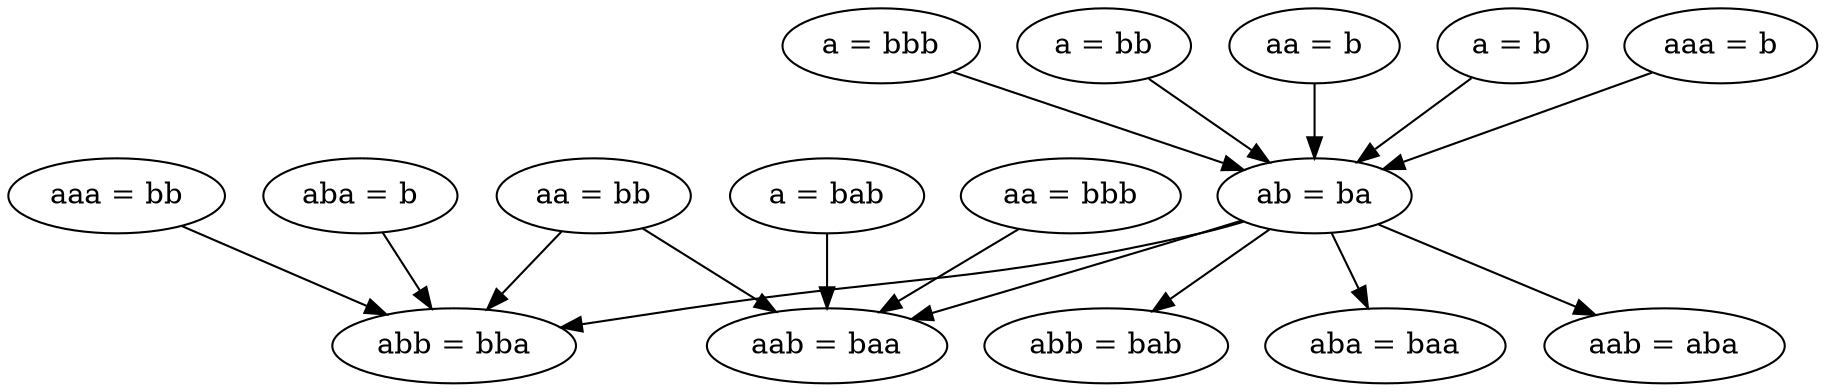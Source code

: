 digraph finite_state_machine {
	rankdir=TB;
	node [shape = ellipse];
	"a = bbb" -> "ab = ba"
	"a = bb" -> "ab = ba"
	"ab = ba" -> "abb = bba"
	"ab = ba" -> "abb = bab"
	"ab = ba" -> "aba = baa"
	"ab = ba" -> "aab = baa"
	"ab = ba" -> "aab = aba"
	"aa = b" -> "ab = ba"
	"aa = bb" -> "abb = bba"
	"aa = bb" -> "aab = baa"
	"aaa = bb" -> "abb = bba"
	"a = bab" -> "aab = baa"
	"aa = bbb" -> "aab = baa"
	"a = b" -> "ab = ba"
	"aaa = b" -> "ab = ba"
	"aba = b" -> "abb = bba"
}